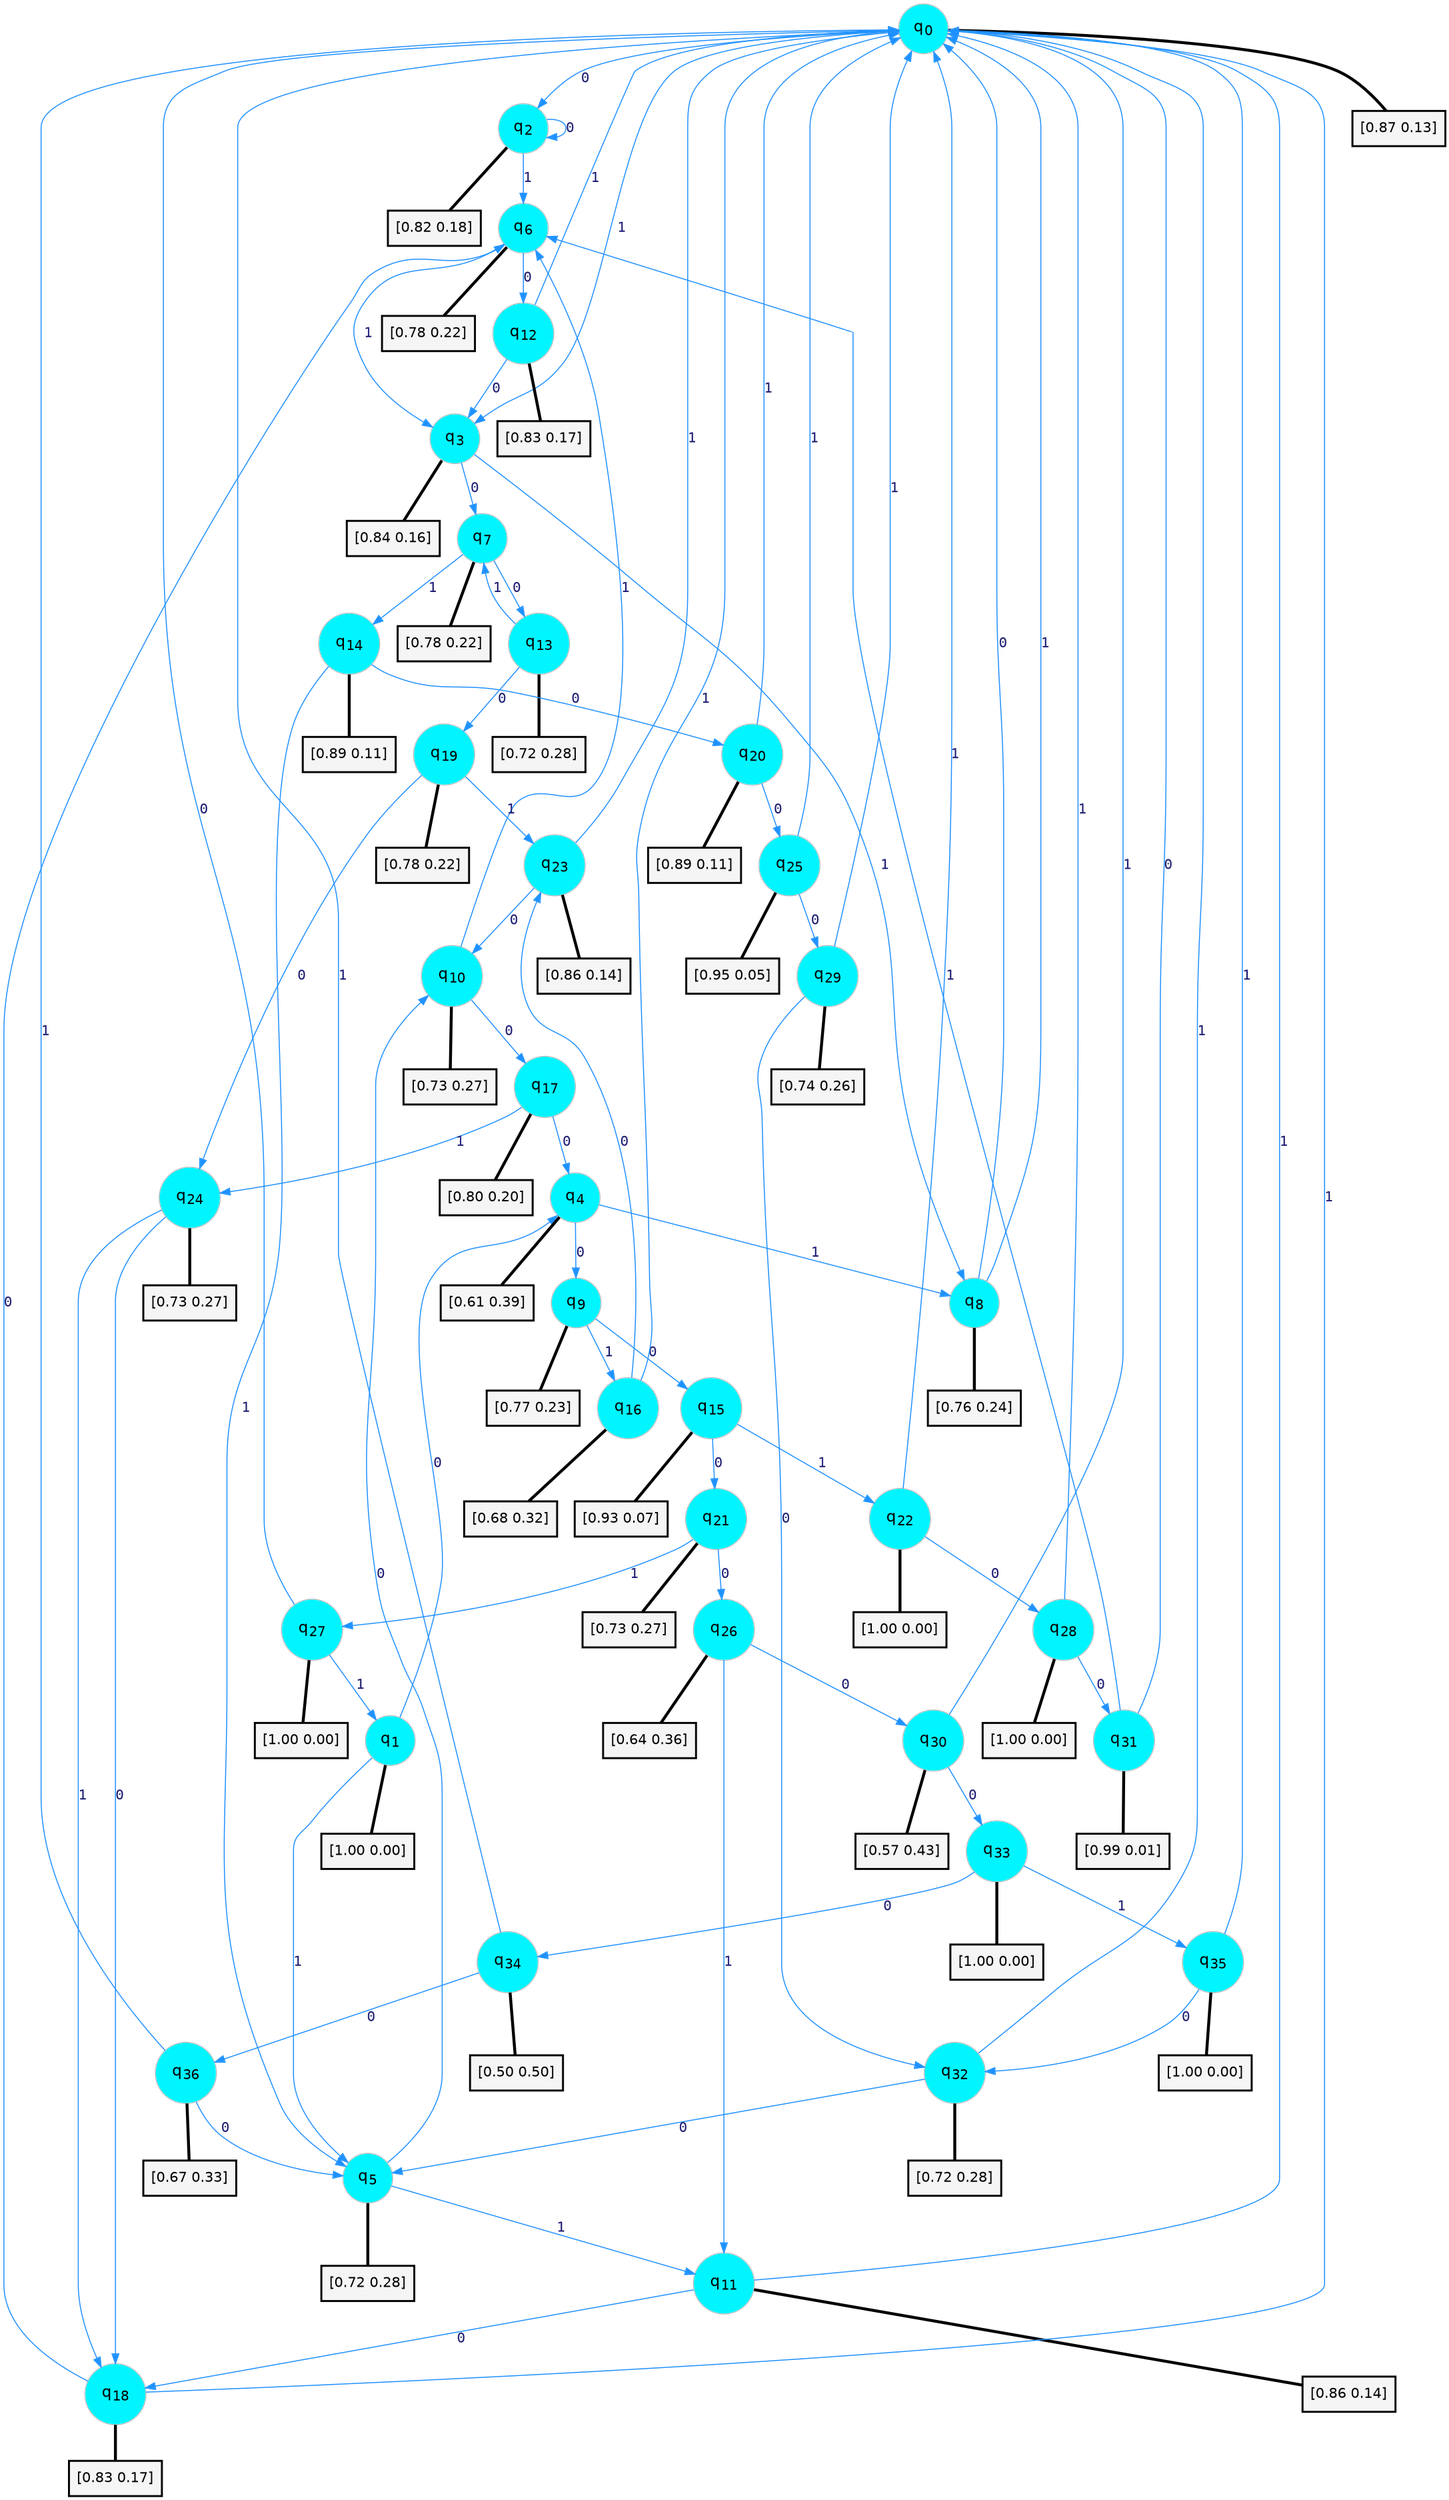 digraph G {
graph [
bgcolor=transparent, dpi=300, rankdir=TD, size="40,25"];
node [
color=gray, fillcolor=turquoise1, fontcolor=black, fontname=Helvetica, fontsize=16, fontweight=bold, shape=circle, style=filled];
edge [
arrowsize=1, color=dodgerblue1, fontcolor=midnightblue, fontname=courier, fontweight=bold, penwidth=1, style=solid, weight=20];
0[label=<q<SUB>0</SUB>>];
1[label=<q<SUB>1</SUB>>];
2[label=<q<SUB>2</SUB>>];
3[label=<q<SUB>3</SUB>>];
4[label=<q<SUB>4</SUB>>];
5[label=<q<SUB>5</SUB>>];
6[label=<q<SUB>6</SUB>>];
7[label=<q<SUB>7</SUB>>];
8[label=<q<SUB>8</SUB>>];
9[label=<q<SUB>9</SUB>>];
10[label=<q<SUB>10</SUB>>];
11[label=<q<SUB>11</SUB>>];
12[label=<q<SUB>12</SUB>>];
13[label=<q<SUB>13</SUB>>];
14[label=<q<SUB>14</SUB>>];
15[label=<q<SUB>15</SUB>>];
16[label=<q<SUB>16</SUB>>];
17[label=<q<SUB>17</SUB>>];
18[label=<q<SUB>18</SUB>>];
19[label=<q<SUB>19</SUB>>];
20[label=<q<SUB>20</SUB>>];
21[label=<q<SUB>21</SUB>>];
22[label=<q<SUB>22</SUB>>];
23[label=<q<SUB>23</SUB>>];
24[label=<q<SUB>24</SUB>>];
25[label=<q<SUB>25</SUB>>];
26[label=<q<SUB>26</SUB>>];
27[label=<q<SUB>27</SUB>>];
28[label=<q<SUB>28</SUB>>];
29[label=<q<SUB>29</SUB>>];
30[label=<q<SUB>30</SUB>>];
31[label=<q<SUB>31</SUB>>];
32[label=<q<SUB>32</SUB>>];
33[label=<q<SUB>33</SUB>>];
34[label=<q<SUB>34</SUB>>];
35[label=<q<SUB>35</SUB>>];
36[label=<q<SUB>36</SUB>>];
37[label="[0.87 0.13]", shape=box,fontcolor=black, fontname=Helvetica, fontsize=14, penwidth=2, fillcolor=whitesmoke,color=black];
38[label="[1.00 0.00]", shape=box,fontcolor=black, fontname=Helvetica, fontsize=14, penwidth=2, fillcolor=whitesmoke,color=black];
39[label="[0.82 0.18]", shape=box,fontcolor=black, fontname=Helvetica, fontsize=14, penwidth=2, fillcolor=whitesmoke,color=black];
40[label="[0.84 0.16]", shape=box,fontcolor=black, fontname=Helvetica, fontsize=14, penwidth=2, fillcolor=whitesmoke,color=black];
41[label="[0.61 0.39]", shape=box,fontcolor=black, fontname=Helvetica, fontsize=14, penwidth=2, fillcolor=whitesmoke,color=black];
42[label="[0.72 0.28]", shape=box,fontcolor=black, fontname=Helvetica, fontsize=14, penwidth=2, fillcolor=whitesmoke,color=black];
43[label="[0.78 0.22]", shape=box,fontcolor=black, fontname=Helvetica, fontsize=14, penwidth=2, fillcolor=whitesmoke,color=black];
44[label="[0.78 0.22]", shape=box,fontcolor=black, fontname=Helvetica, fontsize=14, penwidth=2, fillcolor=whitesmoke,color=black];
45[label="[0.76 0.24]", shape=box,fontcolor=black, fontname=Helvetica, fontsize=14, penwidth=2, fillcolor=whitesmoke,color=black];
46[label="[0.77 0.23]", shape=box,fontcolor=black, fontname=Helvetica, fontsize=14, penwidth=2, fillcolor=whitesmoke,color=black];
47[label="[0.73 0.27]", shape=box,fontcolor=black, fontname=Helvetica, fontsize=14, penwidth=2, fillcolor=whitesmoke,color=black];
48[label="[0.86 0.14]", shape=box,fontcolor=black, fontname=Helvetica, fontsize=14, penwidth=2, fillcolor=whitesmoke,color=black];
49[label="[0.83 0.17]", shape=box,fontcolor=black, fontname=Helvetica, fontsize=14, penwidth=2, fillcolor=whitesmoke,color=black];
50[label="[0.72 0.28]", shape=box,fontcolor=black, fontname=Helvetica, fontsize=14, penwidth=2, fillcolor=whitesmoke,color=black];
51[label="[0.89 0.11]", shape=box,fontcolor=black, fontname=Helvetica, fontsize=14, penwidth=2, fillcolor=whitesmoke,color=black];
52[label="[0.93 0.07]", shape=box,fontcolor=black, fontname=Helvetica, fontsize=14, penwidth=2, fillcolor=whitesmoke,color=black];
53[label="[0.68 0.32]", shape=box,fontcolor=black, fontname=Helvetica, fontsize=14, penwidth=2, fillcolor=whitesmoke,color=black];
54[label="[0.80 0.20]", shape=box,fontcolor=black, fontname=Helvetica, fontsize=14, penwidth=2, fillcolor=whitesmoke,color=black];
55[label="[0.83 0.17]", shape=box,fontcolor=black, fontname=Helvetica, fontsize=14, penwidth=2, fillcolor=whitesmoke,color=black];
56[label="[0.78 0.22]", shape=box,fontcolor=black, fontname=Helvetica, fontsize=14, penwidth=2, fillcolor=whitesmoke,color=black];
57[label="[0.89 0.11]", shape=box,fontcolor=black, fontname=Helvetica, fontsize=14, penwidth=2, fillcolor=whitesmoke,color=black];
58[label="[0.73 0.27]", shape=box,fontcolor=black, fontname=Helvetica, fontsize=14, penwidth=2, fillcolor=whitesmoke,color=black];
59[label="[1.00 0.00]", shape=box,fontcolor=black, fontname=Helvetica, fontsize=14, penwidth=2, fillcolor=whitesmoke,color=black];
60[label="[0.86 0.14]", shape=box,fontcolor=black, fontname=Helvetica, fontsize=14, penwidth=2, fillcolor=whitesmoke,color=black];
61[label="[0.73 0.27]", shape=box,fontcolor=black, fontname=Helvetica, fontsize=14, penwidth=2, fillcolor=whitesmoke,color=black];
62[label="[0.95 0.05]", shape=box,fontcolor=black, fontname=Helvetica, fontsize=14, penwidth=2, fillcolor=whitesmoke,color=black];
63[label="[0.64 0.36]", shape=box,fontcolor=black, fontname=Helvetica, fontsize=14, penwidth=2, fillcolor=whitesmoke,color=black];
64[label="[1.00 0.00]", shape=box,fontcolor=black, fontname=Helvetica, fontsize=14, penwidth=2, fillcolor=whitesmoke,color=black];
65[label="[1.00 0.00]", shape=box,fontcolor=black, fontname=Helvetica, fontsize=14, penwidth=2, fillcolor=whitesmoke,color=black];
66[label="[0.74 0.26]", shape=box,fontcolor=black, fontname=Helvetica, fontsize=14, penwidth=2, fillcolor=whitesmoke,color=black];
67[label="[0.57 0.43]", shape=box,fontcolor=black, fontname=Helvetica, fontsize=14, penwidth=2, fillcolor=whitesmoke,color=black];
68[label="[0.99 0.01]", shape=box,fontcolor=black, fontname=Helvetica, fontsize=14, penwidth=2, fillcolor=whitesmoke,color=black];
69[label="[0.72 0.28]", shape=box,fontcolor=black, fontname=Helvetica, fontsize=14, penwidth=2, fillcolor=whitesmoke,color=black];
70[label="[1.00 0.00]", shape=box,fontcolor=black, fontname=Helvetica, fontsize=14, penwidth=2, fillcolor=whitesmoke,color=black];
71[label="[0.50 0.50]", shape=box,fontcolor=black, fontname=Helvetica, fontsize=14, penwidth=2, fillcolor=whitesmoke,color=black];
72[label="[1.00 0.00]", shape=box,fontcolor=black, fontname=Helvetica, fontsize=14, penwidth=2, fillcolor=whitesmoke,color=black];
73[label="[0.67 0.33]", shape=box,fontcolor=black, fontname=Helvetica, fontsize=14, penwidth=2, fillcolor=whitesmoke,color=black];
0->2 [label=0];
0->3 [label=1];
0->37 [arrowhead=none, penwidth=3,color=black];
1->4 [label=0];
1->5 [label=1];
1->38 [arrowhead=none, penwidth=3,color=black];
2->2 [label=0];
2->6 [label=1];
2->39 [arrowhead=none, penwidth=3,color=black];
3->7 [label=0];
3->8 [label=1];
3->40 [arrowhead=none, penwidth=3,color=black];
4->9 [label=0];
4->8 [label=1];
4->41 [arrowhead=none, penwidth=3,color=black];
5->10 [label=0];
5->11 [label=1];
5->42 [arrowhead=none, penwidth=3,color=black];
6->12 [label=0];
6->3 [label=1];
6->43 [arrowhead=none, penwidth=3,color=black];
7->13 [label=0];
7->14 [label=1];
7->44 [arrowhead=none, penwidth=3,color=black];
8->0 [label=0];
8->0 [label=1];
8->45 [arrowhead=none, penwidth=3,color=black];
9->15 [label=0];
9->16 [label=1];
9->46 [arrowhead=none, penwidth=3,color=black];
10->17 [label=0];
10->6 [label=1];
10->47 [arrowhead=none, penwidth=3,color=black];
11->18 [label=0];
11->0 [label=1];
11->48 [arrowhead=none, penwidth=3,color=black];
12->3 [label=0];
12->0 [label=1];
12->49 [arrowhead=none, penwidth=3,color=black];
13->19 [label=0];
13->7 [label=1];
13->50 [arrowhead=none, penwidth=3,color=black];
14->20 [label=0];
14->5 [label=1];
14->51 [arrowhead=none, penwidth=3,color=black];
15->21 [label=0];
15->22 [label=1];
15->52 [arrowhead=none, penwidth=3,color=black];
16->23 [label=0];
16->0 [label=1];
16->53 [arrowhead=none, penwidth=3,color=black];
17->4 [label=0];
17->24 [label=1];
17->54 [arrowhead=none, penwidth=3,color=black];
18->6 [label=0];
18->0 [label=1];
18->55 [arrowhead=none, penwidth=3,color=black];
19->24 [label=0];
19->23 [label=1];
19->56 [arrowhead=none, penwidth=3,color=black];
20->25 [label=0];
20->0 [label=1];
20->57 [arrowhead=none, penwidth=3,color=black];
21->26 [label=0];
21->27 [label=1];
21->58 [arrowhead=none, penwidth=3,color=black];
22->28 [label=0];
22->0 [label=1];
22->59 [arrowhead=none, penwidth=3,color=black];
23->10 [label=0];
23->0 [label=1];
23->60 [arrowhead=none, penwidth=3,color=black];
24->18 [label=0];
24->18 [label=1];
24->61 [arrowhead=none, penwidth=3,color=black];
25->29 [label=0];
25->0 [label=1];
25->62 [arrowhead=none, penwidth=3,color=black];
26->30 [label=0];
26->11 [label=1];
26->63 [arrowhead=none, penwidth=3,color=black];
27->0 [label=0];
27->1 [label=1];
27->64 [arrowhead=none, penwidth=3,color=black];
28->31 [label=0];
28->0 [label=1];
28->65 [arrowhead=none, penwidth=3,color=black];
29->32 [label=0];
29->0 [label=1];
29->66 [arrowhead=none, penwidth=3,color=black];
30->33 [label=0];
30->0 [label=1];
30->67 [arrowhead=none, penwidth=3,color=black];
31->0 [label=0];
31->6 [label=1];
31->68 [arrowhead=none, penwidth=3,color=black];
32->5 [label=0];
32->0 [label=1];
32->69 [arrowhead=none, penwidth=3,color=black];
33->34 [label=0];
33->35 [label=1];
33->70 [arrowhead=none, penwidth=3,color=black];
34->36 [label=0];
34->0 [label=1];
34->71 [arrowhead=none, penwidth=3,color=black];
35->32 [label=0];
35->0 [label=1];
35->72 [arrowhead=none, penwidth=3,color=black];
36->5 [label=0];
36->0 [label=1];
36->73 [arrowhead=none, penwidth=3,color=black];
}
